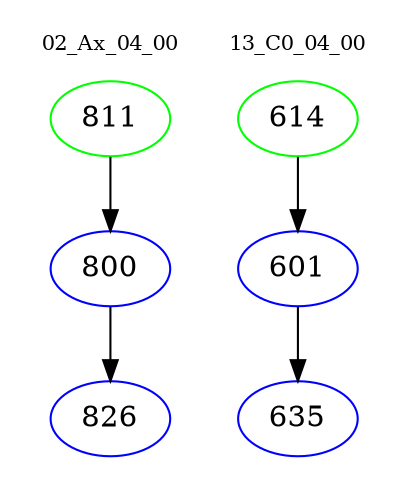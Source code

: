 digraph{
subgraph cluster_0 {
color = white
label = "02_Ax_04_00";
fontsize=10;
T0_811 [label="811", color="green"]
T0_811 -> T0_800 [color="black"]
T0_800 [label="800", color="blue"]
T0_800 -> T0_826 [color="black"]
T0_826 [label="826", color="blue"]
}
subgraph cluster_1 {
color = white
label = "13_C0_04_00";
fontsize=10;
T1_614 [label="614", color="green"]
T1_614 -> T1_601 [color="black"]
T1_601 [label="601", color="blue"]
T1_601 -> T1_635 [color="black"]
T1_635 [label="635", color="blue"]
}
}
